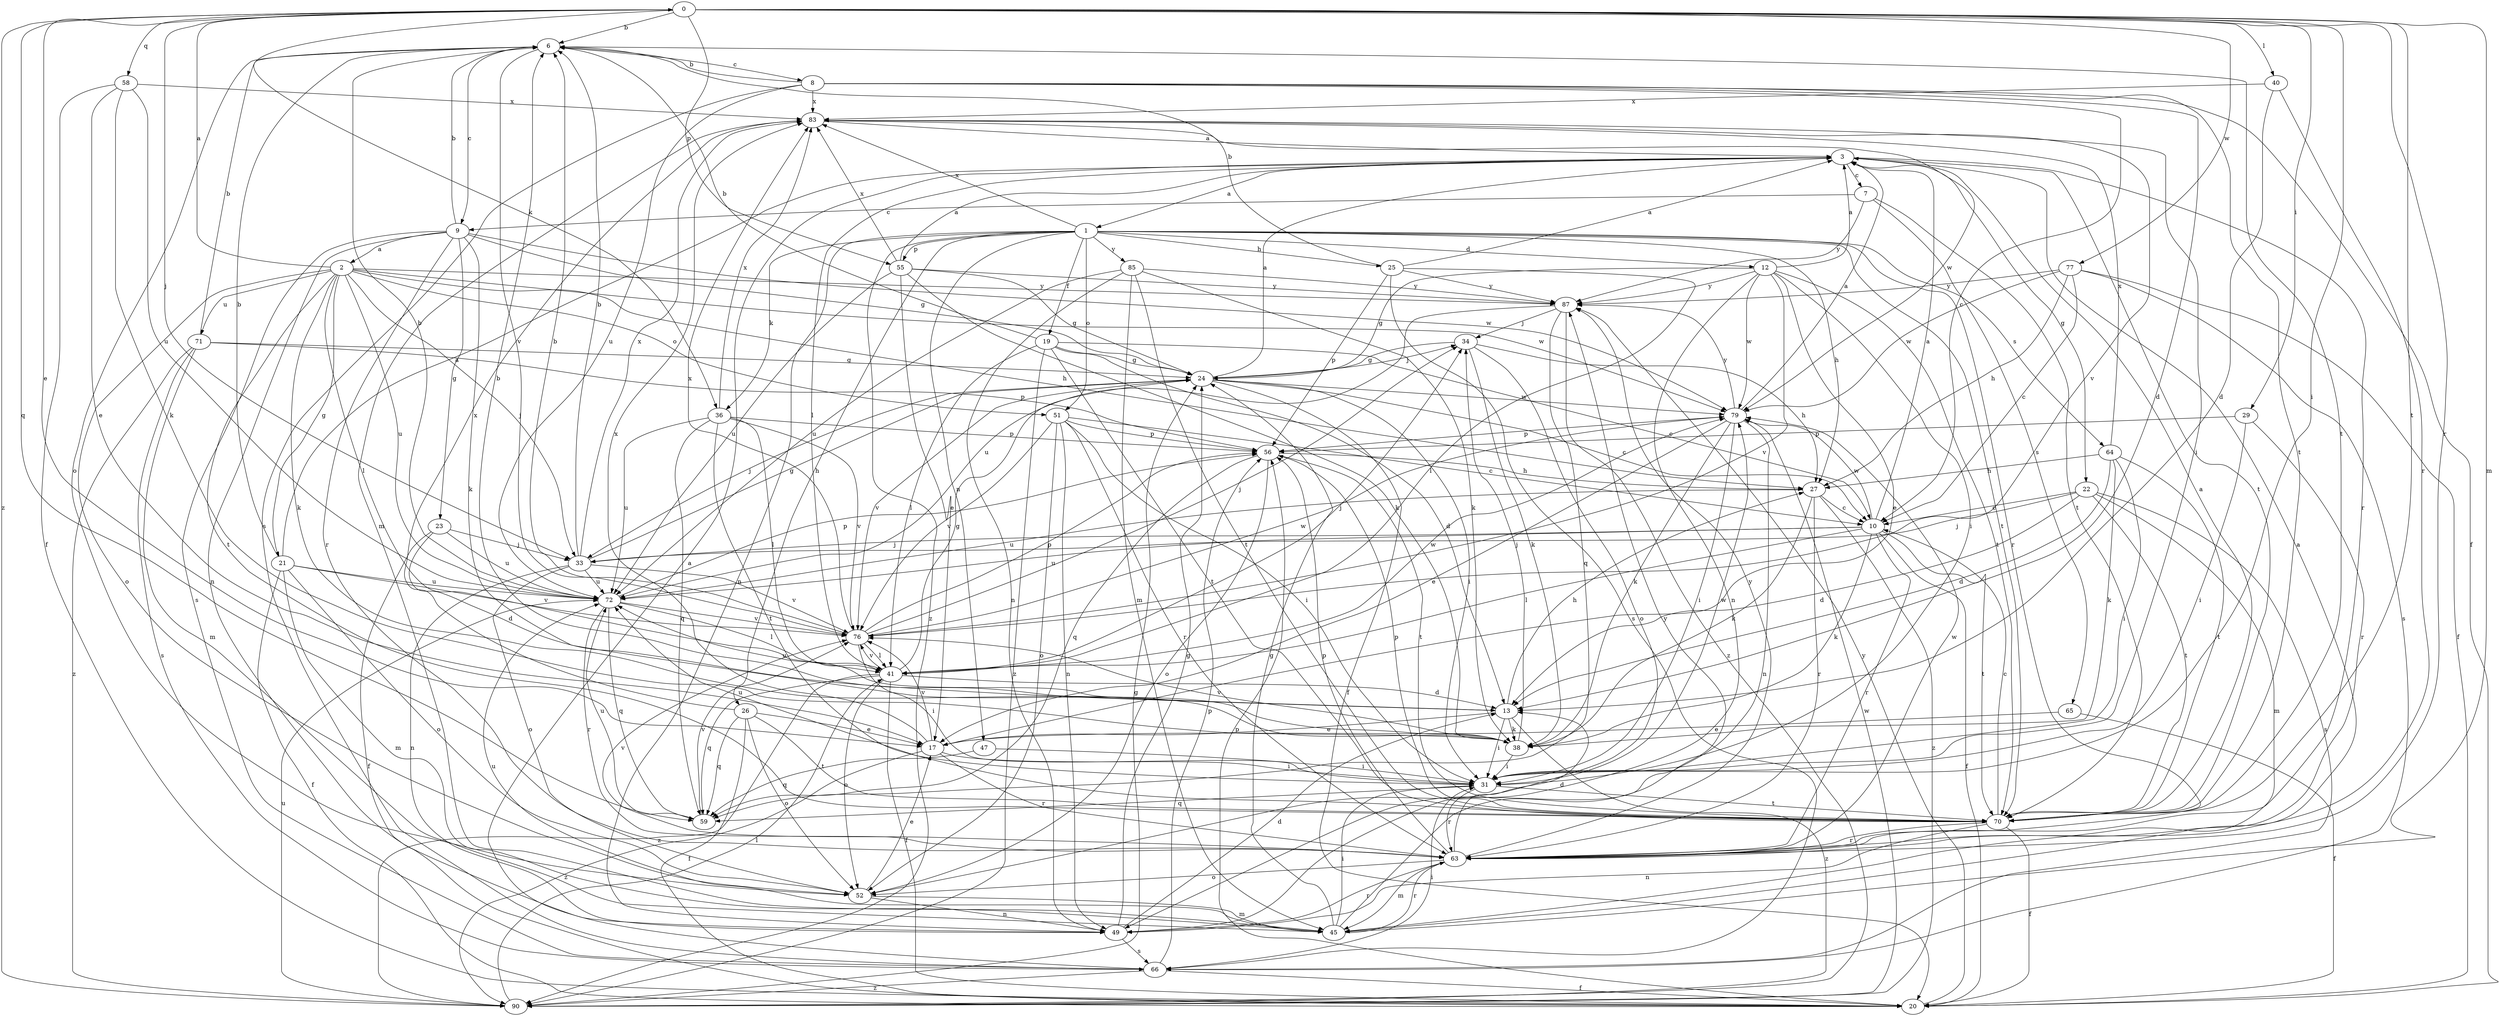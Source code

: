 strict digraph  {
0;
1;
2;
3;
6;
7;
8;
9;
10;
12;
13;
17;
19;
20;
21;
22;
23;
24;
25;
26;
27;
29;
31;
33;
34;
36;
38;
40;
41;
45;
47;
49;
51;
52;
55;
56;
58;
59;
63;
64;
65;
66;
70;
71;
72;
76;
77;
79;
83;
85;
87;
90;
0 -> 6  [label=b];
0 -> 17  [label=e];
0 -> 29  [label=i];
0 -> 31  [label=i];
0 -> 33  [label=j];
0 -> 36  [label=k];
0 -> 40  [label=l];
0 -> 45  [label=m];
0 -> 55  [label=p];
0 -> 58  [label=q];
0 -> 59  [label=q];
0 -> 63  [label=r];
0 -> 70  [label=t];
0 -> 77  [label=w];
0 -> 90  [label=z];
1 -> 12  [label=d];
1 -> 19  [label=f];
1 -> 25  [label=h];
1 -> 26  [label=h];
1 -> 27  [label=h];
1 -> 36  [label=k];
1 -> 47  [label=n];
1 -> 49  [label=n];
1 -> 51  [label=o];
1 -> 55  [label=p];
1 -> 63  [label=r];
1 -> 64  [label=s];
1 -> 70  [label=t];
1 -> 83  [label=x];
1 -> 85  [label=y];
1 -> 90  [label=z];
2 -> 0  [label=a];
2 -> 21  [label=g];
2 -> 27  [label=h];
2 -> 33  [label=j];
2 -> 38  [label=k];
2 -> 41  [label=l];
2 -> 51  [label=o];
2 -> 52  [label=o];
2 -> 70  [label=t];
2 -> 71  [label=u];
2 -> 72  [label=u];
2 -> 79  [label=w];
2 -> 87  [label=y];
3 -> 1  [label=a];
3 -> 7  [label=c];
3 -> 22  [label=g];
3 -> 41  [label=l];
3 -> 63  [label=r];
3 -> 70  [label=t];
6 -> 8  [label=c];
6 -> 9  [label=c];
6 -> 52  [label=o];
6 -> 70  [label=t];
6 -> 76  [label=v];
7 -> 9  [label=c];
7 -> 65  [label=s];
7 -> 70  [label=t];
7 -> 87  [label=y];
8 -> 6  [label=b];
8 -> 10  [label=c];
8 -> 13  [label=d];
8 -> 20  [label=f];
8 -> 66  [label=s];
8 -> 70  [label=t];
8 -> 72  [label=u];
8 -> 83  [label=x];
9 -> 2  [label=a];
9 -> 6  [label=b];
9 -> 23  [label=g];
9 -> 24  [label=g];
9 -> 38  [label=k];
9 -> 49  [label=n];
9 -> 63  [label=r];
9 -> 66  [label=s];
9 -> 79  [label=w];
10 -> 3  [label=a];
10 -> 20  [label=f];
10 -> 33  [label=j];
10 -> 38  [label=k];
10 -> 41  [label=l];
10 -> 63  [label=r];
10 -> 70  [label=t];
10 -> 72  [label=u];
10 -> 79  [label=w];
12 -> 3  [label=a];
12 -> 17  [label=e];
12 -> 24  [label=g];
12 -> 31  [label=i];
12 -> 49  [label=n];
12 -> 70  [label=t];
12 -> 76  [label=v];
12 -> 79  [label=w];
12 -> 87  [label=y];
13 -> 6  [label=b];
13 -> 17  [label=e];
13 -> 27  [label=h];
13 -> 31  [label=i];
13 -> 38  [label=k];
13 -> 72  [label=u];
13 -> 90  [label=z];
17 -> 31  [label=i];
17 -> 63  [label=r];
17 -> 76  [label=v];
17 -> 83  [label=x];
17 -> 90  [label=z];
19 -> 6  [label=b];
19 -> 10  [label=c];
19 -> 13  [label=d];
19 -> 24  [label=g];
19 -> 41  [label=l];
19 -> 70  [label=t];
19 -> 90  [label=z];
20 -> 56  [label=p];
20 -> 87  [label=y];
21 -> 3  [label=a];
21 -> 6  [label=b];
21 -> 20  [label=f];
21 -> 45  [label=m];
21 -> 52  [label=o];
21 -> 72  [label=u];
21 -> 76  [label=v];
22 -> 10  [label=c];
22 -> 13  [label=d];
22 -> 33  [label=j];
22 -> 45  [label=m];
22 -> 66  [label=s];
22 -> 70  [label=t];
23 -> 13  [label=d];
23 -> 20  [label=f];
23 -> 33  [label=j];
23 -> 72  [label=u];
24 -> 3  [label=a];
24 -> 10  [label=c];
24 -> 20  [label=f];
24 -> 31  [label=i];
24 -> 33  [label=j];
24 -> 34  [label=j];
24 -> 76  [label=v];
24 -> 79  [label=w];
25 -> 3  [label=a];
25 -> 6  [label=b];
25 -> 41  [label=l];
25 -> 56  [label=p];
25 -> 66  [label=s];
25 -> 87  [label=y];
26 -> 17  [label=e];
26 -> 20  [label=f];
26 -> 52  [label=o];
26 -> 59  [label=q];
26 -> 70  [label=t];
26 -> 83  [label=x];
27 -> 10  [label=c];
27 -> 38  [label=k];
27 -> 63  [label=r];
27 -> 72  [label=u];
27 -> 90  [label=z];
29 -> 31  [label=i];
29 -> 56  [label=p];
29 -> 63  [label=r];
31 -> 59  [label=q];
31 -> 63  [label=r];
31 -> 70  [label=t];
31 -> 72  [label=u];
31 -> 79  [label=w];
33 -> 6  [label=b];
33 -> 24  [label=g];
33 -> 49  [label=n];
33 -> 52  [label=o];
33 -> 72  [label=u];
33 -> 76  [label=v];
33 -> 83  [label=x];
34 -> 24  [label=g];
34 -> 27  [label=h];
34 -> 38  [label=k];
34 -> 52  [label=o];
36 -> 41  [label=l];
36 -> 56  [label=p];
36 -> 59  [label=q];
36 -> 70  [label=t];
36 -> 72  [label=u];
36 -> 76  [label=v];
36 -> 83  [label=x];
38 -> 31  [label=i];
38 -> 34  [label=j];
38 -> 76  [label=v];
40 -> 13  [label=d];
40 -> 63  [label=r];
40 -> 83  [label=x];
41 -> 13  [label=d];
41 -> 20  [label=f];
41 -> 24  [label=g];
41 -> 34  [label=j];
41 -> 52  [label=o];
41 -> 59  [label=q];
41 -> 76  [label=v];
41 -> 79  [label=w];
41 -> 90  [label=z];
45 -> 3  [label=a];
45 -> 24  [label=g];
45 -> 31  [label=i];
45 -> 63  [label=r];
45 -> 72  [label=u];
45 -> 87  [label=y];
47 -> 31  [label=i];
47 -> 59  [label=q];
49 -> 13  [label=d];
49 -> 24  [label=g];
49 -> 63  [label=r];
49 -> 66  [label=s];
51 -> 10  [label=c];
51 -> 31  [label=i];
51 -> 49  [label=n];
51 -> 52  [label=o];
51 -> 56  [label=p];
51 -> 63  [label=r];
51 -> 76  [label=v];
52 -> 17  [label=e];
52 -> 45  [label=m];
52 -> 49  [label=n];
55 -> 3  [label=a];
55 -> 17  [label=e];
55 -> 24  [label=g];
55 -> 38  [label=k];
55 -> 72  [label=u];
55 -> 83  [label=x];
55 -> 87  [label=y];
56 -> 27  [label=h];
56 -> 52  [label=o];
56 -> 59  [label=q];
56 -> 70  [label=t];
58 -> 17  [label=e];
58 -> 20  [label=f];
58 -> 38  [label=k];
58 -> 72  [label=u];
58 -> 83  [label=x];
59 -> 72  [label=u];
59 -> 76  [label=v];
63 -> 13  [label=d];
63 -> 45  [label=m];
63 -> 52  [label=o];
63 -> 56  [label=p];
63 -> 76  [label=v];
63 -> 79  [label=w];
63 -> 87  [label=y];
64 -> 13  [label=d];
64 -> 27  [label=h];
64 -> 31  [label=i];
64 -> 38  [label=k];
64 -> 70  [label=t];
64 -> 83  [label=x];
65 -> 17  [label=e];
65 -> 20  [label=f];
66 -> 3  [label=a];
66 -> 20  [label=f];
66 -> 31  [label=i];
66 -> 56  [label=p];
66 -> 90  [label=z];
70 -> 3  [label=a];
70 -> 10  [label=c];
70 -> 20  [label=f];
70 -> 49  [label=n];
70 -> 56  [label=p];
70 -> 63  [label=r];
71 -> 6  [label=b];
71 -> 24  [label=g];
71 -> 45  [label=m];
71 -> 56  [label=p];
71 -> 66  [label=s];
71 -> 90  [label=z];
72 -> 6  [label=b];
72 -> 41  [label=l];
72 -> 56  [label=p];
72 -> 59  [label=q];
72 -> 63  [label=r];
72 -> 76  [label=v];
76 -> 6  [label=b];
76 -> 31  [label=i];
76 -> 34  [label=j];
76 -> 41  [label=l];
76 -> 56  [label=p];
76 -> 79  [label=w];
76 -> 83  [label=x];
77 -> 10  [label=c];
77 -> 20  [label=f];
77 -> 27  [label=h];
77 -> 66  [label=s];
77 -> 79  [label=w];
77 -> 87  [label=y];
79 -> 3  [label=a];
79 -> 17  [label=e];
79 -> 31  [label=i];
79 -> 38  [label=k];
79 -> 49  [label=n];
79 -> 56  [label=p];
79 -> 87  [label=y];
83 -> 3  [label=a];
83 -> 31  [label=i];
83 -> 45  [label=m];
83 -> 76  [label=v];
83 -> 79  [label=w];
85 -> 38  [label=k];
85 -> 45  [label=m];
85 -> 49  [label=n];
85 -> 70  [label=t];
85 -> 72  [label=u];
85 -> 87  [label=y];
87 -> 34  [label=j];
87 -> 59  [label=q];
87 -> 72  [label=u];
87 -> 90  [label=z];
90 -> 24  [label=g];
90 -> 41  [label=l];
90 -> 72  [label=u];
90 -> 79  [label=w];
}
